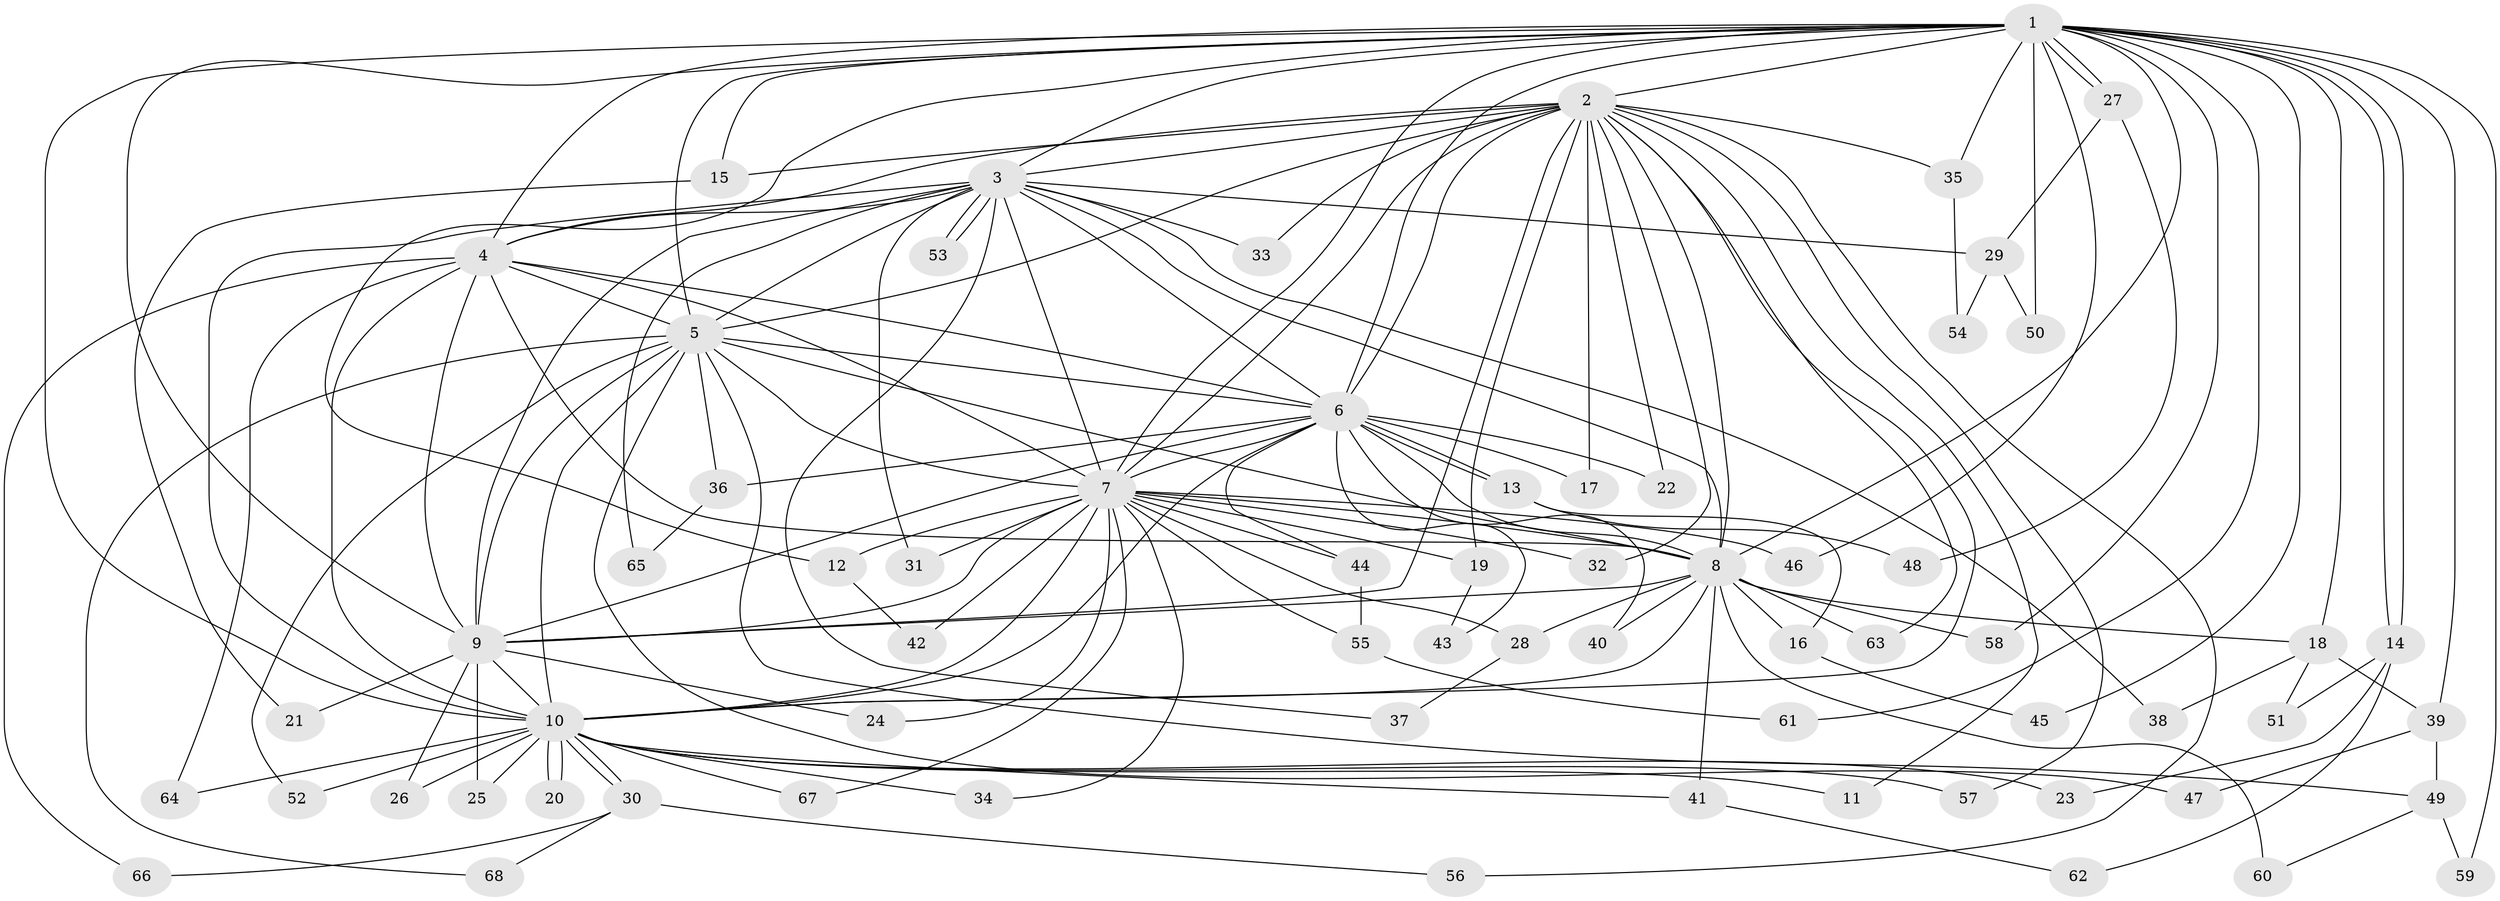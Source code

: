 // Generated by graph-tools (version 1.1) at 2025/11/02/27/25 16:11:05]
// undirected, 68 vertices, 161 edges
graph export_dot {
graph [start="1"]
  node [color=gray90,style=filled];
  1;
  2;
  3;
  4;
  5;
  6;
  7;
  8;
  9;
  10;
  11;
  12;
  13;
  14;
  15;
  16;
  17;
  18;
  19;
  20;
  21;
  22;
  23;
  24;
  25;
  26;
  27;
  28;
  29;
  30;
  31;
  32;
  33;
  34;
  35;
  36;
  37;
  38;
  39;
  40;
  41;
  42;
  43;
  44;
  45;
  46;
  47;
  48;
  49;
  50;
  51;
  52;
  53;
  54;
  55;
  56;
  57;
  58;
  59;
  60;
  61;
  62;
  63;
  64;
  65;
  66;
  67;
  68;
  1 -- 2;
  1 -- 3;
  1 -- 4;
  1 -- 5;
  1 -- 6;
  1 -- 7;
  1 -- 8;
  1 -- 9;
  1 -- 10;
  1 -- 12;
  1 -- 14;
  1 -- 14;
  1 -- 15;
  1 -- 18;
  1 -- 27;
  1 -- 27;
  1 -- 35;
  1 -- 39;
  1 -- 45;
  1 -- 46;
  1 -- 50;
  1 -- 58;
  1 -- 59;
  1 -- 61;
  2 -- 3;
  2 -- 4;
  2 -- 5;
  2 -- 6;
  2 -- 7;
  2 -- 8;
  2 -- 9;
  2 -- 10;
  2 -- 11;
  2 -- 15;
  2 -- 17;
  2 -- 19;
  2 -- 22;
  2 -- 32;
  2 -- 33;
  2 -- 35;
  2 -- 56;
  2 -- 57;
  2 -- 63;
  3 -- 4;
  3 -- 5;
  3 -- 6;
  3 -- 7;
  3 -- 8;
  3 -- 9;
  3 -- 10;
  3 -- 29;
  3 -- 31;
  3 -- 33;
  3 -- 37;
  3 -- 38;
  3 -- 53;
  3 -- 53;
  3 -- 65;
  4 -- 5;
  4 -- 6;
  4 -- 7;
  4 -- 8;
  4 -- 9;
  4 -- 10;
  4 -- 64;
  4 -- 66;
  5 -- 6;
  5 -- 7;
  5 -- 8;
  5 -- 9;
  5 -- 10;
  5 -- 36;
  5 -- 47;
  5 -- 49;
  5 -- 52;
  5 -- 68;
  6 -- 7;
  6 -- 8;
  6 -- 9;
  6 -- 10;
  6 -- 13;
  6 -- 13;
  6 -- 17;
  6 -- 22;
  6 -- 36;
  6 -- 40;
  6 -- 43;
  6 -- 44;
  7 -- 8;
  7 -- 9;
  7 -- 10;
  7 -- 12;
  7 -- 19;
  7 -- 24;
  7 -- 28;
  7 -- 31;
  7 -- 32;
  7 -- 34;
  7 -- 42;
  7 -- 44;
  7 -- 46;
  7 -- 55;
  7 -- 67;
  8 -- 9;
  8 -- 10;
  8 -- 16;
  8 -- 18;
  8 -- 28;
  8 -- 40;
  8 -- 41;
  8 -- 58;
  8 -- 60;
  8 -- 63;
  9 -- 10;
  9 -- 21;
  9 -- 24;
  9 -- 25;
  9 -- 26;
  10 -- 11;
  10 -- 20;
  10 -- 20;
  10 -- 23;
  10 -- 25;
  10 -- 26;
  10 -- 30;
  10 -- 30;
  10 -- 34;
  10 -- 41;
  10 -- 52;
  10 -- 57;
  10 -- 64;
  10 -- 67;
  12 -- 42;
  13 -- 16;
  13 -- 48;
  14 -- 23;
  14 -- 51;
  14 -- 62;
  15 -- 21;
  16 -- 45;
  18 -- 38;
  18 -- 39;
  18 -- 51;
  19 -- 43;
  27 -- 29;
  27 -- 48;
  28 -- 37;
  29 -- 50;
  29 -- 54;
  30 -- 56;
  30 -- 66;
  30 -- 68;
  35 -- 54;
  36 -- 65;
  39 -- 47;
  39 -- 49;
  41 -- 62;
  44 -- 55;
  49 -- 59;
  49 -- 60;
  55 -- 61;
}
